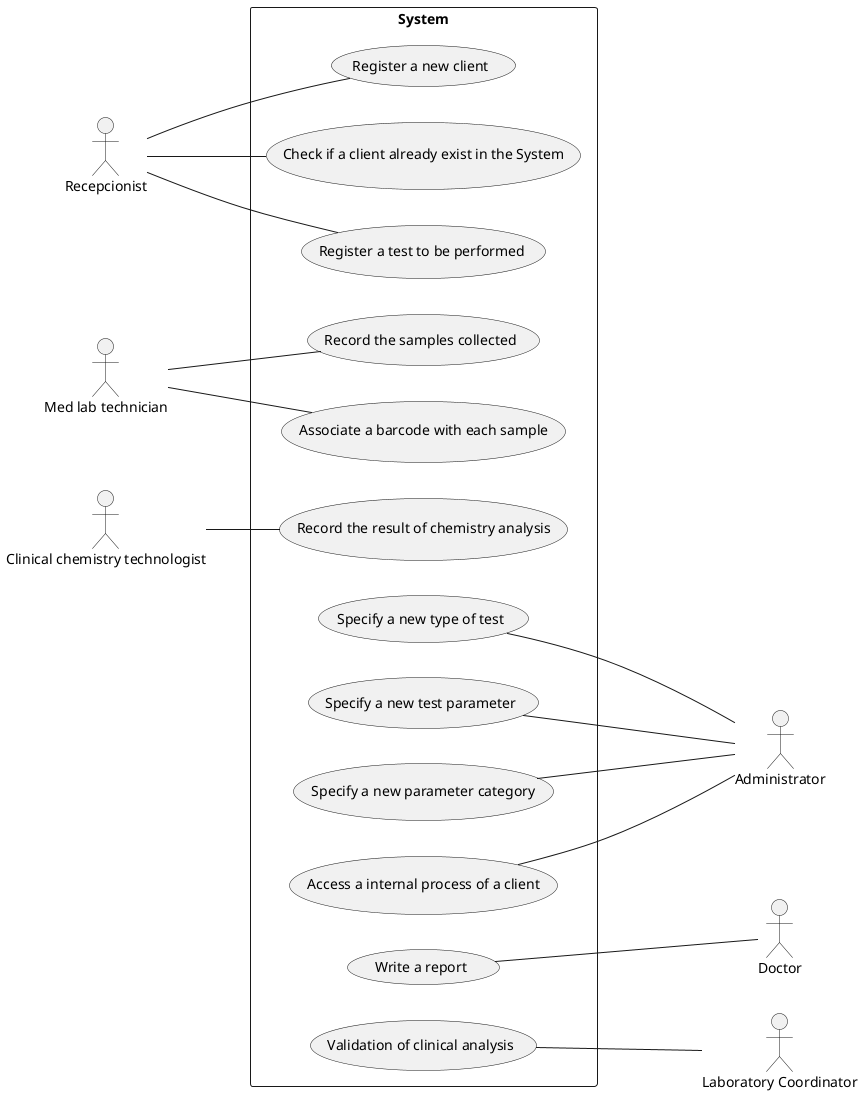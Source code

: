 @startuml
'https://plantuml.com/use-case-diagram
left to right direction
actor "Administrator" as Adm
actor "Recepcionist" as Recp
actor "Med lab technician" as MedLab
actor "Clinical chemistry technologist" as ClinTec
actor "Doctor" as Doc
actor "Laboratory Coordinator" as LabCod


rectangle System{

usecase "Register a new client" as UC1
usecase "Check if a client already exist in the System" as UC2
usecase "Register a test to be performed" as UC3
usecase "Record the samples collected" as UC5
usecase "Associate a barcode with each sample" as UC6
usecase "Record the result of chemistry analysis" as UC7
usecase "Specify a new type of test" as UC9
usecase "Specify a new test parameter" as UC10
usecase "Specify a new parameter category" as UC11
usecase "Write a report" as UC12
usecase "Validation of clinical analysis" as UC13
usecase "Access a internal process of a client" as UC16

}

Recp -- UC1
Recp -- UC2
Recp -- UC3
MedLab -- UC5
MedLab -- UC6
ClinTec -- UC7
UC9 --- Adm
UC10 --- Adm
UC11 --- Adm
UC16 --- Adm
UC12 --- Doc
UC13 --- LabCod







@enduml